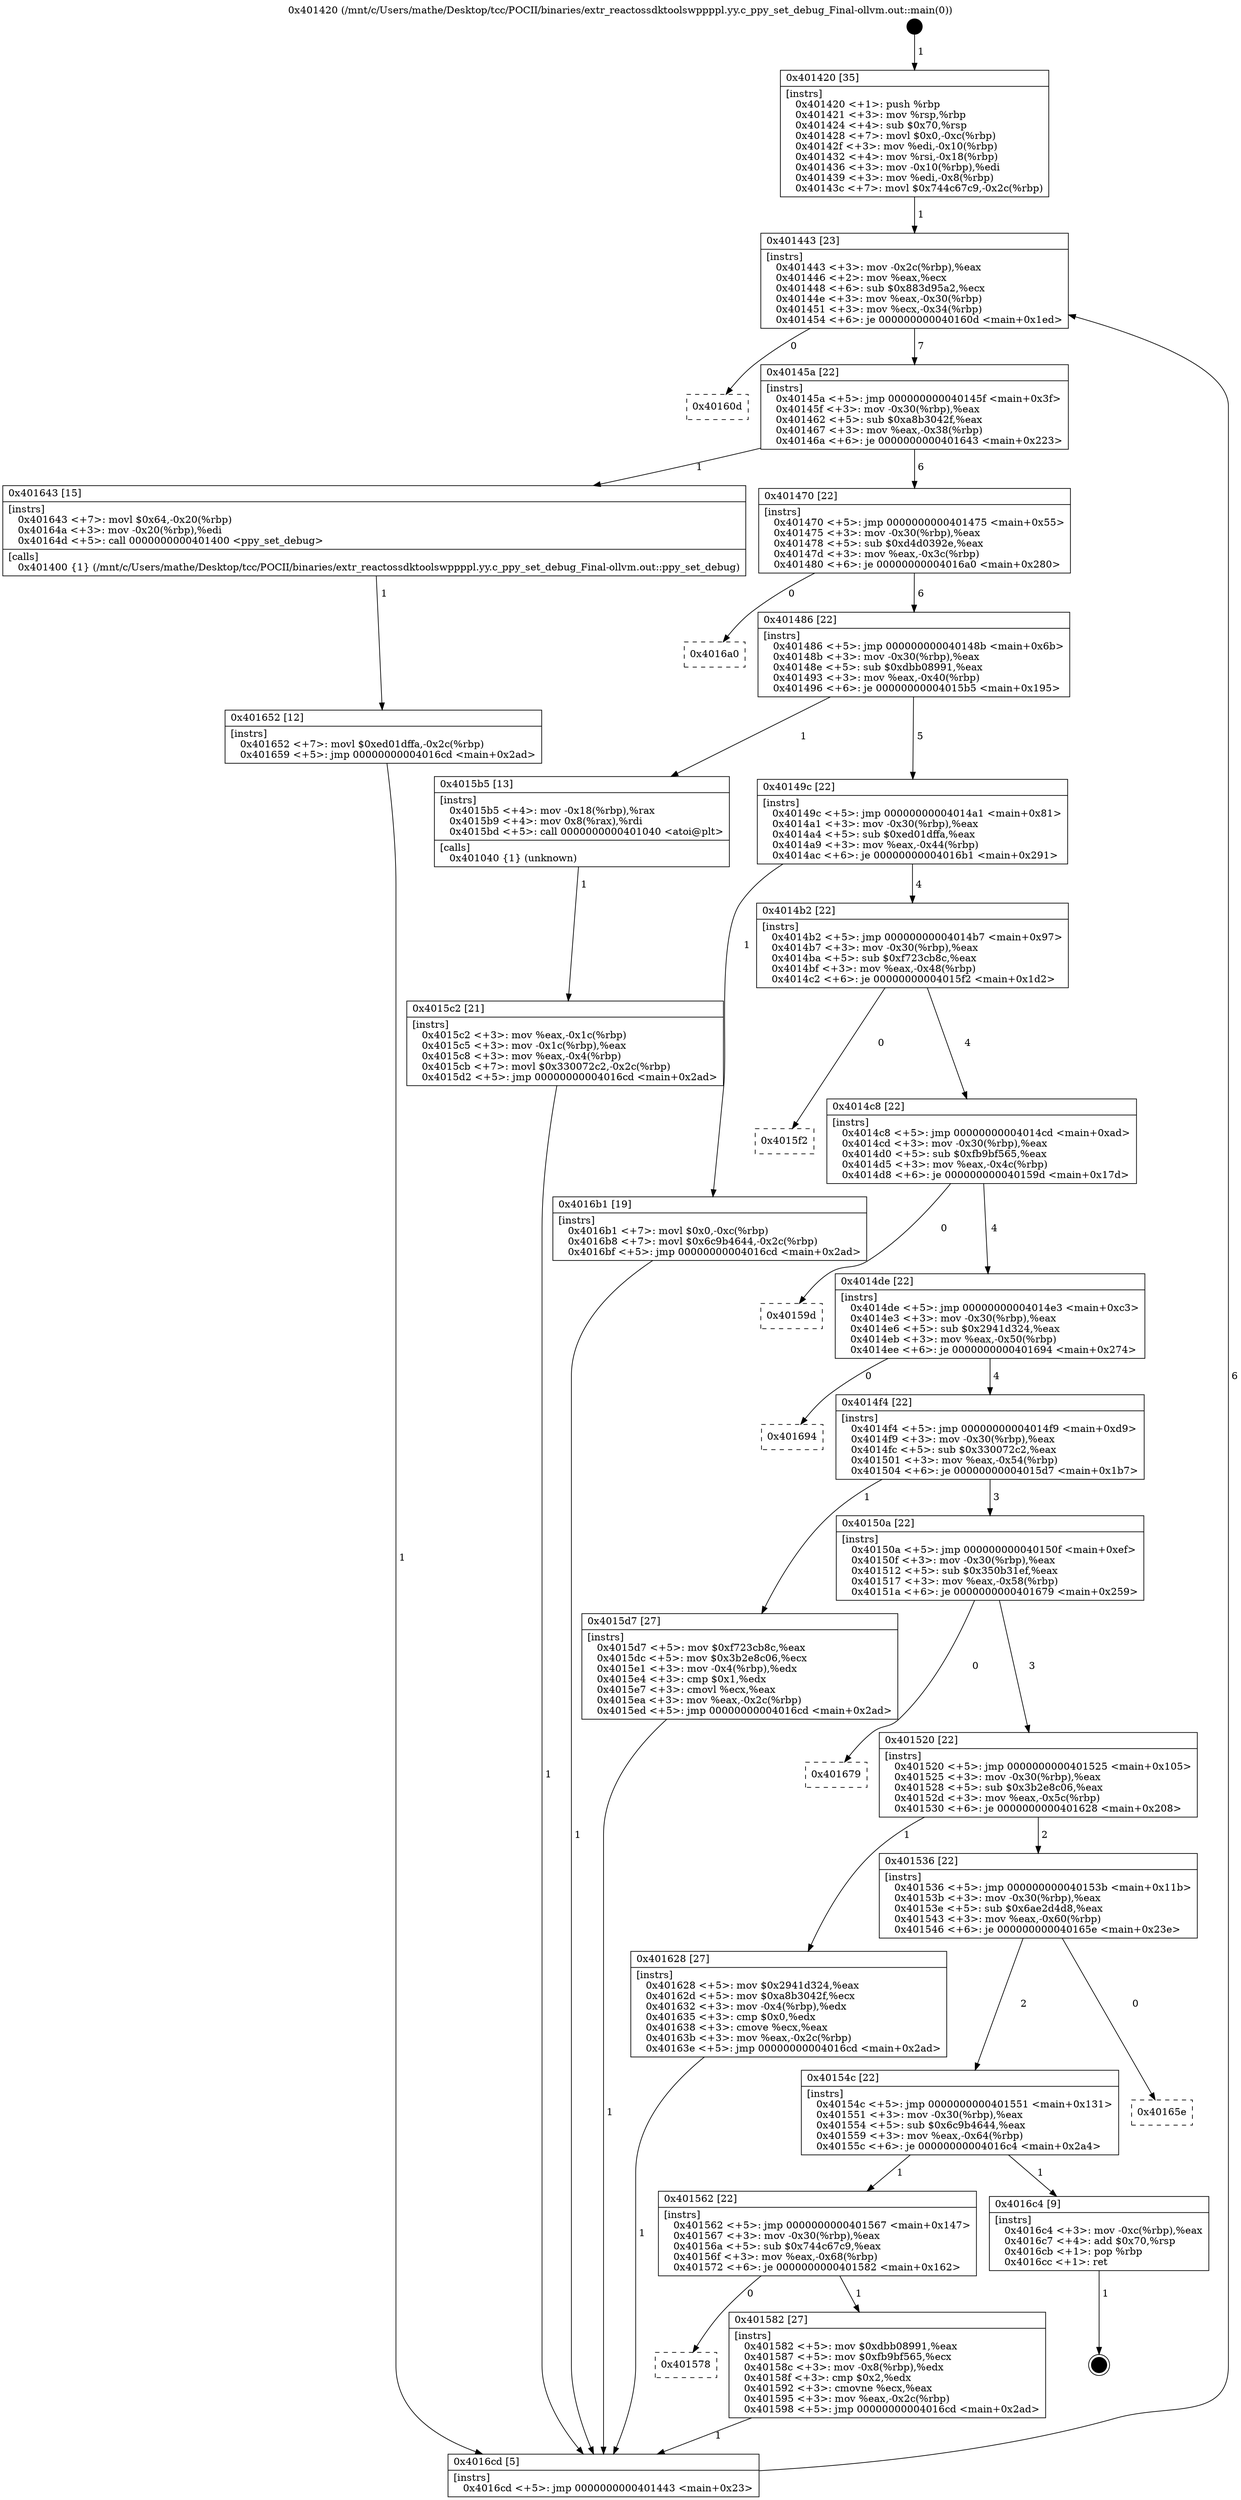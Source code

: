 digraph "0x401420" {
  label = "0x401420 (/mnt/c/Users/mathe/Desktop/tcc/POCII/binaries/extr_reactossdktoolswppppl.yy.c_ppy_set_debug_Final-ollvm.out::main(0))"
  labelloc = "t"
  node[shape=record]

  Entry [label="",width=0.3,height=0.3,shape=circle,fillcolor=black,style=filled]
  "0x401443" [label="{
     0x401443 [23]\l
     | [instrs]\l
     &nbsp;&nbsp;0x401443 \<+3\>: mov -0x2c(%rbp),%eax\l
     &nbsp;&nbsp;0x401446 \<+2\>: mov %eax,%ecx\l
     &nbsp;&nbsp;0x401448 \<+6\>: sub $0x883d95a2,%ecx\l
     &nbsp;&nbsp;0x40144e \<+3\>: mov %eax,-0x30(%rbp)\l
     &nbsp;&nbsp;0x401451 \<+3\>: mov %ecx,-0x34(%rbp)\l
     &nbsp;&nbsp;0x401454 \<+6\>: je 000000000040160d \<main+0x1ed\>\l
  }"]
  "0x40160d" [label="{
     0x40160d\l
  }", style=dashed]
  "0x40145a" [label="{
     0x40145a [22]\l
     | [instrs]\l
     &nbsp;&nbsp;0x40145a \<+5\>: jmp 000000000040145f \<main+0x3f\>\l
     &nbsp;&nbsp;0x40145f \<+3\>: mov -0x30(%rbp),%eax\l
     &nbsp;&nbsp;0x401462 \<+5\>: sub $0xa8b3042f,%eax\l
     &nbsp;&nbsp;0x401467 \<+3\>: mov %eax,-0x38(%rbp)\l
     &nbsp;&nbsp;0x40146a \<+6\>: je 0000000000401643 \<main+0x223\>\l
  }"]
  Exit [label="",width=0.3,height=0.3,shape=circle,fillcolor=black,style=filled,peripheries=2]
  "0x401643" [label="{
     0x401643 [15]\l
     | [instrs]\l
     &nbsp;&nbsp;0x401643 \<+7\>: movl $0x64,-0x20(%rbp)\l
     &nbsp;&nbsp;0x40164a \<+3\>: mov -0x20(%rbp),%edi\l
     &nbsp;&nbsp;0x40164d \<+5\>: call 0000000000401400 \<ppy_set_debug\>\l
     | [calls]\l
     &nbsp;&nbsp;0x401400 \{1\} (/mnt/c/Users/mathe/Desktop/tcc/POCII/binaries/extr_reactossdktoolswppppl.yy.c_ppy_set_debug_Final-ollvm.out::ppy_set_debug)\l
  }"]
  "0x401470" [label="{
     0x401470 [22]\l
     | [instrs]\l
     &nbsp;&nbsp;0x401470 \<+5\>: jmp 0000000000401475 \<main+0x55\>\l
     &nbsp;&nbsp;0x401475 \<+3\>: mov -0x30(%rbp),%eax\l
     &nbsp;&nbsp;0x401478 \<+5\>: sub $0xd4d0392e,%eax\l
     &nbsp;&nbsp;0x40147d \<+3\>: mov %eax,-0x3c(%rbp)\l
     &nbsp;&nbsp;0x401480 \<+6\>: je 00000000004016a0 \<main+0x280\>\l
  }"]
  "0x401652" [label="{
     0x401652 [12]\l
     | [instrs]\l
     &nbsp;&nbsp;0x401652 \<+7\>: movl $0xed01dffa,-0x2c(%rbp)\l
     &nbsp;&nbsp;0x401659 \<+5\>: jmp 00000000004016cd \<main+0x2ad\>\l
  }"]
  "0x4016a0" [label="{
     0x4016a0\l
  }", style=dashed]
  "0x401486" [label="{
     0x401486 [22]\l
     | [instrs]\l
     &nbsp;&nbsp;0x401486 \<+5\>: jmp 000000000040148b \<main+0x6b\>\l
     &nbsp;&nbsp;0x40148b \<+3\>: mov -0x30(%rbp),%eax\l
     &nbsp;&nbsp;0x40148e \<+5\>: sub $0xdbb08991,%eax\l
     &nbsp;&nbsp;0x401493 \<+3\>: mov %eax,-0x40(%rbp)\l
     &nbsp;&nbsp;0x401496 \<+6\>: je 00000000004015b5 \<main+0x195\>\l
  }"]
  "0x4015c2" [label="{
     0x4015c2 [21]\l
     | [instrs]\l
     &nbsp;&nbsp;0x4015c2 \<+3\>: mov %eax,-0x1c(%rbp)\l
     &nbsp;&nbsp;0x4015c5 \<+3\>: mov -0x1c(%rbp),%eax\l
     &nbsp;&nbsp;0x4015c8 \<+3\>: mov %eax,-0x4(%rbp)\l
     &nbsp;&nbsp;0x4015cb \<+7\>: movl $0x330072c2,-0x2c(%rbp)\l
     &nbsp;&nbsp;0x4015d2 \<+5\>: jmp 00000000004016cd \<main+0x2ad\>\l
  }"]
  "0x4015b5" [label="{
     0x4015b5 [13]\l
     | [instrs]\l
     &nbsp;&nbsp;0x4015b5 \<+4\>: mov -0x18(%rbp),%rax\l
     &nbsp;&nbsp;0x4015b9 \<+4\>: mov 0x8(%rax),%rdi\l
     &nbsp;&nbsp;0x4015bd \<+5\>: call 0000000000401040 \<atoi@plt\>\l
     | [calls]\l
     &nbsp;&nbsp;0x401040 \{1\} (unknown)\l
  }"]
  "0x40149c" [label="{
     0x40149c [22]\l
     | [instrs]\l
     &nbsp;&nbsp;0x40149c \<+5\>: jmp 00000000004014a1 \<main+0x81\>\l
     &nbsp;&nbsp;0x4014a1 \<+3\>: mov -0x30(%rbp),%eax\l
     &nbsp;&nbsp;0x4014a4 \<+5\>: sub $0xed01dffa,%eax\l
     &nbsp;&nbsp;0x4014a9 \<+3\>: mov %eax,-0x44(%rbp)\l
     &nbsp;&nbsp;0x4014ac \<+6\>: je 00000000004016b1 \<main+0x291\>\l
  }"]
  "0x401420" [label="{
     0x401420 [35]\l
     | [instrs]\l
     &nbsp;&nbsp;0x401420 \<+1\>: push %rbp\l
     &nbsp;&nbsp;0x401421 \<+3\>: mov %rsp,%rbp\l
     &nbsp;&nbsp;0x401424 \<+4\>: sub $0x70,%rsp\l
     &nbsp;&nbsp;0x401428 \<+7\>: movl $0x0,-0xc(%rbp)\l
     &nbsp;&nbsp;0x40142f \<+3\>: mov %edi,-0x10(%rbp)\l
     &nbsp;&nbsp;0x401432 \<+4\>: mov %rsi,-0x18(%rbp)\l
     &nbsp;&nbsp;0x401436 \<+3\>: mov -0x10(%rbp),%edi\l
     &nbsp;&nbsp;0x401439 \<+3\>: mov %edi,-0x8(%rbp)\l
     &nbsp;&nbsp;0x40143c \<+7\>: movl $0x744c67c9,-0x2c(%rbp)\l
  }"]
  "0x4016b1" [label="{
     0x4016b1 [19]\l
     | [instrs]\l
     &nbsp;&nbsp;0x4016b1 \<+7\>: movl $0x0,-0xc(%rbp)\l
     &nbsp;&nbsp;0x4016b8 \<+7\>: movl $0x6c9b4644,-0x2c(%rbp)\l
     &nbsp;&nbsp;0x4016bf \<+5\>: jmp 00000000004016cd \<main+0x2ad\>\l
  }"]
  "0x4014b2" [label="{
     0x4014b2 [22]\l
     | [instrs]\l
     &nbsp;&nbsp;0x4014b2 \<+5\>: jmp 00000000004014b7 \<main+0x97\>\l
     &nbsp;&nbsp;0x4014b7 \<+3\>: mov -0x30(%rbp),%eax\l
     &nbsp;&nbsp;0x4014ba \<+5\>: sub $0xf723cb8c,%eax\l
     &nbsp;&nbsp;0x4014bf \<+3\>: mov %eax,-0x48(%rbp)\l
     &nbsp;&nbsp;0x4014c2 \<+6\>: je 00000000004015f2 \<main+0x1d2\>\l
  }"]
  "0x4016cd" [label="{
     0x4016cd [5]\l
     | [instrs]\l
     &nbsp;&nbsp;0x4016cd \<+5\>: jmp 0000000000401443 \<main+0x23\>\l
  }"]
  "0x4015f2" [label="{
     0x4015f2\l
  }", style=dashed]
  "0x4014c8" [label="{
     0x4014c8 [22]\l
     | [instrs]\l
     &nbsp;&nbsp;0x4014c8 \<+5\>: jmp 00000000004014cd \<main+0xad\>\l
     &nbsp;&nbsp;0x4014cd \<+3\>: mov -0x30(%rbp),%eax\l
     &nbsp;&nbsp;0x4014d0 \<+5\>: sub $0xfb9bf565,%eax\l
     &nbsp;&nbsp;0x4014d5 \<+3\>: mov %eax,-0x4c(%rbp)\l
     &nbsp;&nbsp;0x4014d8 \<+6\>: je 000000000040159d \<main+0x17d\>\l
  }"]
  "0x401578" [label="{
     0x401578\l
  }", style=dashed]
  "0x40159d" [label="{
     0x40159d\l
  }", style=dashed]
  "0x4014de" [label="{
     0x4014de [22]\l
     | [instrs]\l
     &nbsp;&nbsp;0x4014de \<+5\>: jmp 00000000004014e3 \<main+0xc3\>\l
     &nbsp;&nbsp;0x4014e3 \<+3\>: mov -0x30(%rbp),%eax\l
     &nbsp;&nbsp;0x4014e6 \<+5\>: sub $0x2941d324,%eax\l
     &nbsp;&nbsp;0x4014eb \<+3\>: mov %eax,-0x50(%rbp)\l
     &nbsp;&nbsp;0x4014ee \<+6\>: je 0000000000401694 \<main+0x274\>\l
  }"]
  "0x401582" [label="{
     0x401582 [27]\l
     | [instrs]\l
     &nbsp;&nbsp;0x401582 \<+5\>: mov $0xdbb08991,%eax\l
     &nbsp;&nbsp;0x401587 \<+5\>: mov $0xfb9bf565,%ecx\l
     &nbsp;&nbsp;0x40158c \<+3\>: mov -0x8(%rbp),%edx\l
     &nbsp;&nbsp;0x40158f \<+3\>: cmp $0x2,%edx\l
     &nbsp;&nbsp;0x401592 \<+3\>: cmovne %ecx,%eax\l
     &nbsp;&nbsp;0x401595 \<+3\>: mov %eax,-0x2c(%rbp)\l
     &nbsp;&nbsp;0x401598 \<+5\>: jmp 00000000004016cd \<main+0x2ad\>\l
  }"]
  "0x401694" [label="{
     0x401694\l
  }", style=dashed]
  "0x4014f4" [label="{
     0x4014f4 [22]\l
     | [instrs]\l
     &nbsp;&nbsp;0x4014f4 \<+5\>: jmp 00000000004014f9 \<main+0xd9\>\l
     &nbsp;&nbsp;0x4014f9 \<+3\>: mov -0x30(%rbp),%eax\l
     &nbsp;&nbsp;0x4014fc \<+5\>: sub $0x330072c2,%eax\l
     &nbsp;&nbsp;0x401501 \<+3\>: mov %eax,-0x54(%rbp)\l
     &nbsp;&nbsp;0x401504 \<+6\>: je 00000000004015d7 \<main+0x1b7\>\l
  }"]
  "0x401562" [label="{
     0x401562 [22]\l
     | [instrs]\l
     &nbsp;&nbsp;0x401562 \<+5\>: jmp 0000000000401567 \<main+0x147\>\l
     &nbsp;&nbsp;0x401567 \<+3\>: mov -0x30(%rbp),%eax\l
     &nbsp;&nbsp;0x40156a \<+5\>: sub $0x744c67c9,%eax\l
     &nbsp;&nbsp;0x40156f \<+3\>: mov %eax,-0x68(%rbp)\l
     &nbsp;&nbsp;0x401572 \<+6\>: je 0000000000401582 \<main+0x162\>\l
  }"]
  "0x4015d7" [label="{
     0x4015d7 [27]\l
     | [instrs]\l
     &nbsp;&nbsp;0x4015d7 \<+5\>: mov $0xf723cb8c,%eax\l
     &nbsp;&nbsp;0x4015dc \<+5\>: mov $0x3b2e8c06,%ecx\l
     &nbsp;&nbsp;0x4015e1 \<+3\>: mov -0x4(%rbp),%edx\l
     &nbsp;&nbsp;0x4015e4 \<+3\>: cmp $0x1,%edx\l
     &nbsp;&nbsp;0x4015e7 \<+3\>: cmovl %ecx,%eax\l
     &nbsp;&nbsp;0x4015ea \<+3\>: mov %eax,-0x2c(%rbp)\l
     &nbsp;&nbsp;0x4015ed \<+5\>: jmp 00000000004016cd \<main+0x2ad\>\l
  }"]
  "0x40150a" [label="{
     0x40150a [22]\l
     | [instrs]\l
     &nbsp;&nbsp;0x40150a \<+5\>: jmp 000000000040150f \<main+0xef\>\l
     &nbsp;&nbsp;0x40150f \<+3\>: mov -0x30(%rbp),%eax\l
     &nbsp;&nbsp;0x401512 \<+5\>: sub $0x350b31ef,%eax\l
     &nbsp;&nbsp;0x401517 \<+3\>: mov %eax,-0x58(%rbp)\l
     &nbsp;&nbsp;0x40151a \<+6\>: je 0000000000401679 \<main+0x259\>\l
  }"]
  "0x4016c4" [label="{
     0x4016c4 [9]\l
     | [instrs]\l
     &nbsp;&nbsp;0x4016c4 \<+3\>: mov -0xc(%rbp),%eax\l
     &nbsp;&nbsp;0x4016c7 \<+4\>: add $0x70,%rsp\l
     &nbsp;&nbsp;0x4016cb \<+1\>: pop %rbp\l
     &nbsp;&nbsp;0x4016cc \<+1\>: ret\l
  }"]
  "0x401679" [label="{
     0x401679\l
  }", style=dashed]
  "0x401520" [label="{
     0x401520 [22]\l
     | [instrs]\l
     &nbsp;&nbsp;0x401520 \<+5\>: jmp 0000000000401525 \<main+0x105\>\l
     &nbsp;&nbsp;0x401525 \<+3\>: mov -0x30(%rbp),%eax\l
     &nbsp;&nbsp;0x401528 \<+5\>: sub $0x3b2e8c06,%eax\l
     &nbsp;&nbsp;0x40152d \<+3\>: mov %eax,-0x5c(%rbp)\l
     &nbsp;&nbsp;0x401530 \<+6\>: je 0000000000401628 \<main+0x208\>\l
  }"]
  "0x40154c" [label="{
     0x40154c [22]\l
     | [instrs]\l
     &nbsp;&nbsp;0x40154c \<+5\>: jmp 0000000000401551 \<main+0x131\>\l
     &nbsp;&nbsp;0x401551 \<+3\>: mov -0x30(%rbp),%eax\l
     &nbsp;&nbsp;0x401554 \<+5\>: sub $0x6c9b4644,%eax\l
     &nbsp;&nbsp;0x401559 \<+3\>: mov %eax,-0x64(%rbp)\l
     &nbsp;&nbsp;0x40155c \<+6\>: je 00000000004016c4 \<main+0x2a4\>\l
  }"]
  "0x401628" [label="{
     0x401628 [27]\l
     | [instrs]\l
     &nbsp;&nbsp;0x401628 \<+5\>: mov $0x2941d324,%eax\l
     &nbsp;&nbsp;0x40162d \<+5\>: mov $0xa8b3042f,%ecx\l
     &nbsp;&nbsp;0x401632 \<+3\>: mov -0x4(%rbp),%edx\l
     &nbsp;&nbsp;0x401635 \<+3\>: cmp $0x0,%edx\l
     &nbsp;&nbsp;0x401638 \<+3\>: cmove %ecx,%eax\l
     &nbsp;&nbsp;0x40163b \<+3\>: mov %eax,-0x2c(%rbp)\l
     &nbsp;&nbsp;0x40163e \<+5\>: jmp 00000000004016cd \<main+0x2ad\>\l
  }"]
  "0x401536" [label="{
     0x401536 [22]\l
     | [instrs]\l
     &nbsp;&nbsp;0x401536 \<+5\>: jmp 000000000040153b \<main+0x11b\>\l
     &nbsp;&nbsp;0x40153b \<+3\>: mov -0x30(%rbp),%eax\l
     &nbsp;&nbsp;0x40153e \<+5\>: sub $0x6ae2d4d8,%eax\l
     &nbsp;&nbsp;0x401543 \<+3\>: mov %eax,-0x60(%rbp)\l
     &nbsp;&nbsp;0x401546 \<+6\>: je 000000000040165e \<main+0x23e\>\l
  }"]
  "0x40165e" [label="{
     0x40165e\l
  }", style=dashed]
  Entry -> "0x401420" [label=" 1"]
  "0x401443" -> "0x40160d" [label=" 0"]
  "0x401443" -> "0x40145a" [label=" 7"]
  "0x4016c4" -> Exit [label=" 1"]
  "0x40145a" -> "0x401643" [label=" 1"]
  "0x40145a" -> "0x401470" [label=" 6"]
  "0x4016b1" -> "0x4016cd" [label=" 1"]
  "0x401470" -> "0x4016a0" [label=" 0"]
  "0x401470" -> "0x401486" [label=" 6"]
  "0x401652" -> "0x4016cd" [label=" 1"]
  "0x401486" -> "0x4015b5" [label=" 1"]
  "0x401486" -> "0x40149c" [label=" 5"]
  "0x401643" -> "0x401652" [label=" 1"]
  "0x40149c" -> "0x4016b1" [label=" 1"]
  "0x40149c" -> "0x4014b2" [label=" 4"]
  "0x401628" -> "0x4016cd" [label=" 1"]
  "0x4014b2" -> "0x4015f2" [label=" 0"]
  "0x4014b2" -> "0x4014c8" [label=" 4"]
  "0x4015d7" -> "0x4016cd" [label=" 1"]
  "0x4014c8" -> "0x40159d" [label=" 0"]
  "0x4014c8" -> "0x4014de" [label=" 4"]
  "0x4015c2" -> "0x4016cd" [label=" 1"]
  "0x4014de" -> "0x401694" [label=" 0"]
  "0x4014de" -> "0x4014f4" [label=" 4"]
  "0x4015b5" -> "0x4015c2" [label=" 1"]
  "0x4014f4" -> "0x4015d7" [label=" 1"]
  "0x4014f4" -> "0x40150a" [label=" 3"]
  "0x401420" -> "0x401443" [label=" 1"]
  "0x40150a" -> "0x401679" [label=" 0"]
  "0x40150a" -> "0x401520" [label=" 3"]
  "0x401582" -> "0x4016cd" [label=" 1"]
  "0x401520" -> "0x401628" [label=" 1"]
  "0x401520" -> "0x401536" [label=" 2"]
  "0x401562" -> "0x401582" [label=" 1"]
  "0x401536" -> "0x40165e" [label=" 0"]
  "0x401536" -> "0x40154c" [label=" 2"]
  "0x401562" -> "0x401578" [label=" 0"]
  "0x40154c" -> "0x4016c4" [label=" 1"]
  "0x40154c" -> "0x401562" [label=" 1"]
  "0x4016cd" -> "0x401443" [label=" 6"]
}
